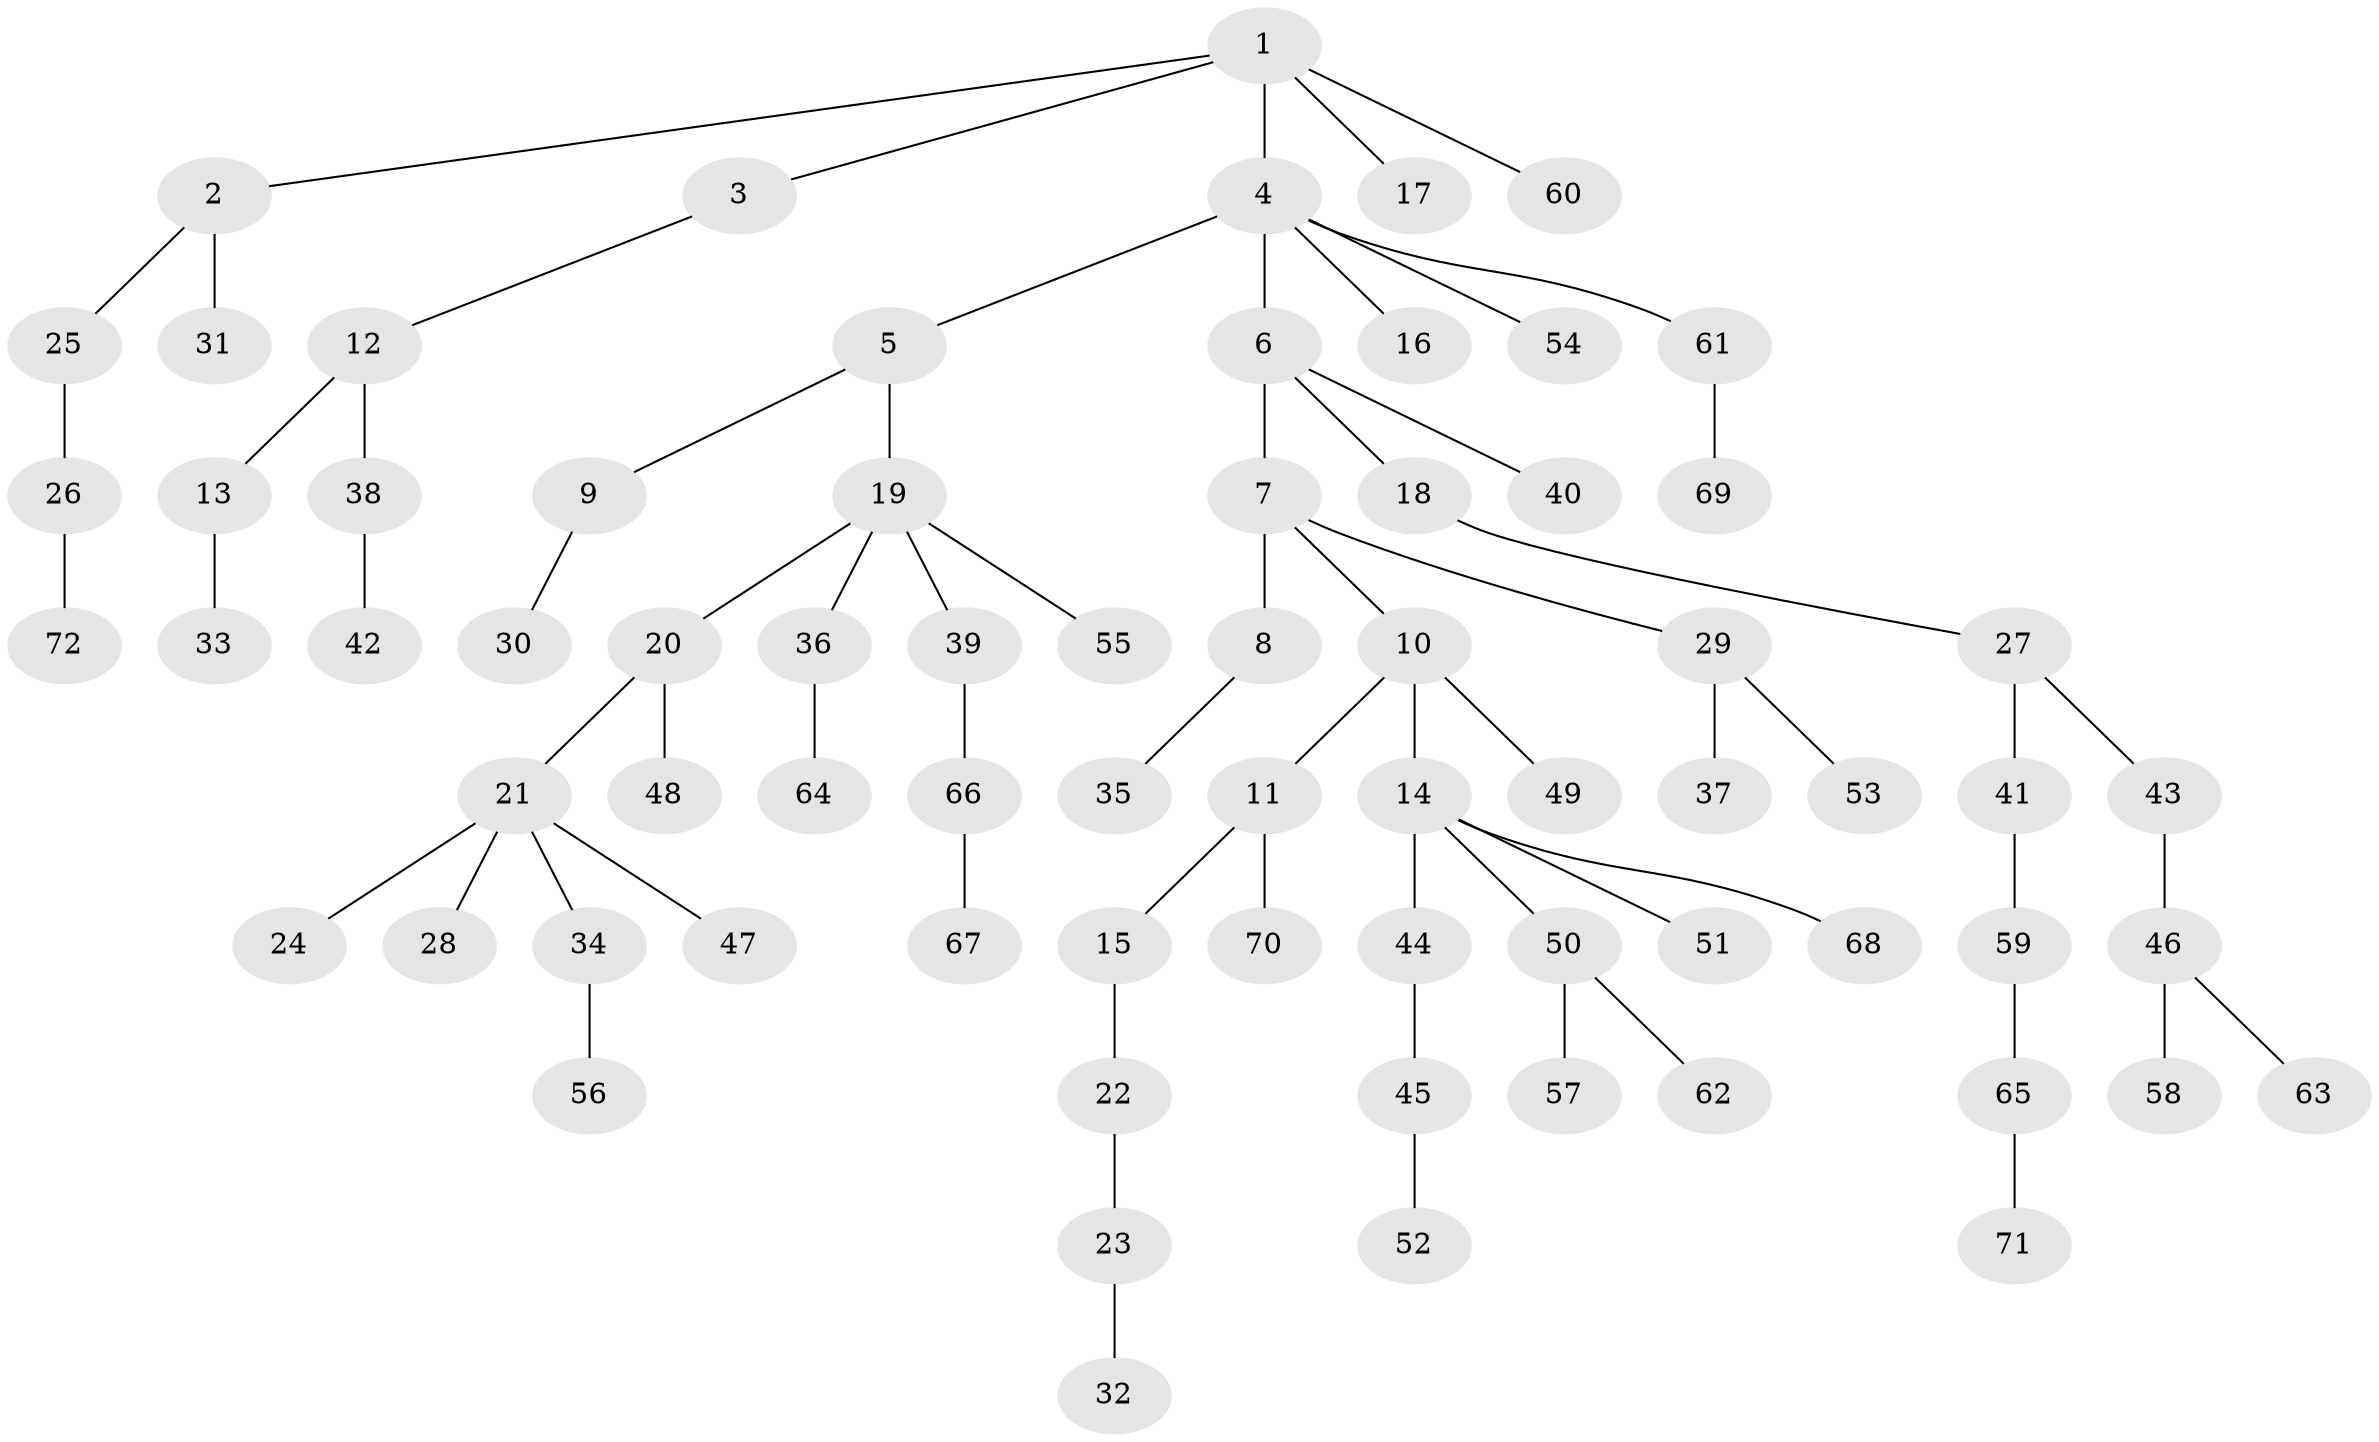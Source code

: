 // Generated by graph-tools (version 1.1) at 2025/37/03/09/25 02:37:09]
// undirected, 72 vertices, 71 edges
graph export_dot {
graph [start="1"]
  node [color=gray90,style=filled];
  1;
  2;
  3;
  4;
  5;
  6;
  7;
  8;
  9;
  10;
  11;
  12;
  13;
  14;
  15;
  16;
  17;
  18;
  19;
  20;
  21;
  22;
  23;
  24;
  25;
  26;
  27;
  28;
  29;
  30;
  31;
  32;
  33;
  34;
  35;
  36;
  37;
  38;
  39;
  40;
  41;
  42;
  43;
  44;
  45;
  46;
  47;
  48;
  49;
  50;
  51;
  52;
  53;
  54;
  55;
  56;
  57;
  58;
  59;
  60;
  61;
  62;
  63;
  64;
  65;
  66;
  67;
  68;
  69;
  70;
  71;
  72;
  1 -- 2;
  1 -- 3;
  1 -- 4;
  1 -- 17;
  1 -- 60;
  2 -- 25;
  2 -- 31;
  3 -- 12;
  4 -- 5;
  4 -- 6;
  4 -- 16;
  4 -- 54;
  4 -- 61;
  5 -- 9;
  5 -- 19;
  6 -- 7;
  6 -- 18;
  6 -- 40;
  7 -- 8;
  7 -- 10;
  7 -- 29;
  8 -- 35;
  9 -- 30;
  10 -- 11;
  10 -- 14;
  10 -- 49;
  11 -- 15;
  11 -- 70;
  12 -- 13;
  12 -- 38;
  13 -- 33;
  14 -- 44;
  14 -- 50;
  14 -- 51;
  14 -- 68;
  15 -- 22;
  18 -- 27;
  19 -- 20;
  19 -- 36;
  19 -- 39;
  19 -- 55;
  20 -- 21;
  20 -- 48;
  21 -- 24;
  21 -- 28;
  21 -- 34;
  21 -- 47;
  22 -- 23;
  23 -- 32;
  25 -- 26;
  26 -- 72;
  27 -- 41;
  27 -- 43;
  29 -- 37;
  29 -- 53;
  34 -- 56;
  36 -- 64;
  38 -- 42;
  39 -- 66;
  41 -- 59;
  43 -- 46;
  44 -- 45;
  45 -- 52;
  46 -- 58;
  46 -- 63;
  50 -- 57;
  50 -- 62;
  59 -- 65;
  61 -- 69;
  65 -- 71;
  66 -- 67;
}
